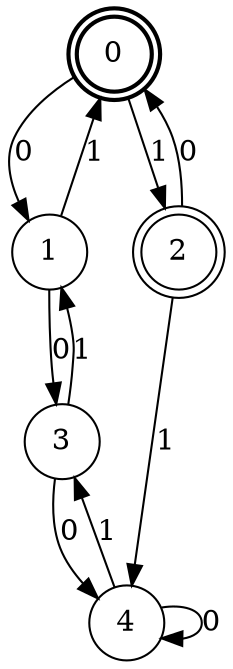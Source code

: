 digraph Automat {
    node [shape = circle];
    0 [style = "bold"];
    0 [peripheries=2]
    0 -> 1 [label = "0"];
    0 -> 2 [label = "1"];
    1 -> 3 [label = "0"];
    1 -> 0 [label = "1"];
    2 [peripheries=2]
    2 -> 0 [label = "0"];
    2 -> 4 [label = "1"];
    3 -> 4 [label = "0"];
    3 -> 1 [label = "1"];
    4 -> 4 [label = "0"];
    4 -> 3 [label = "1"];
}
